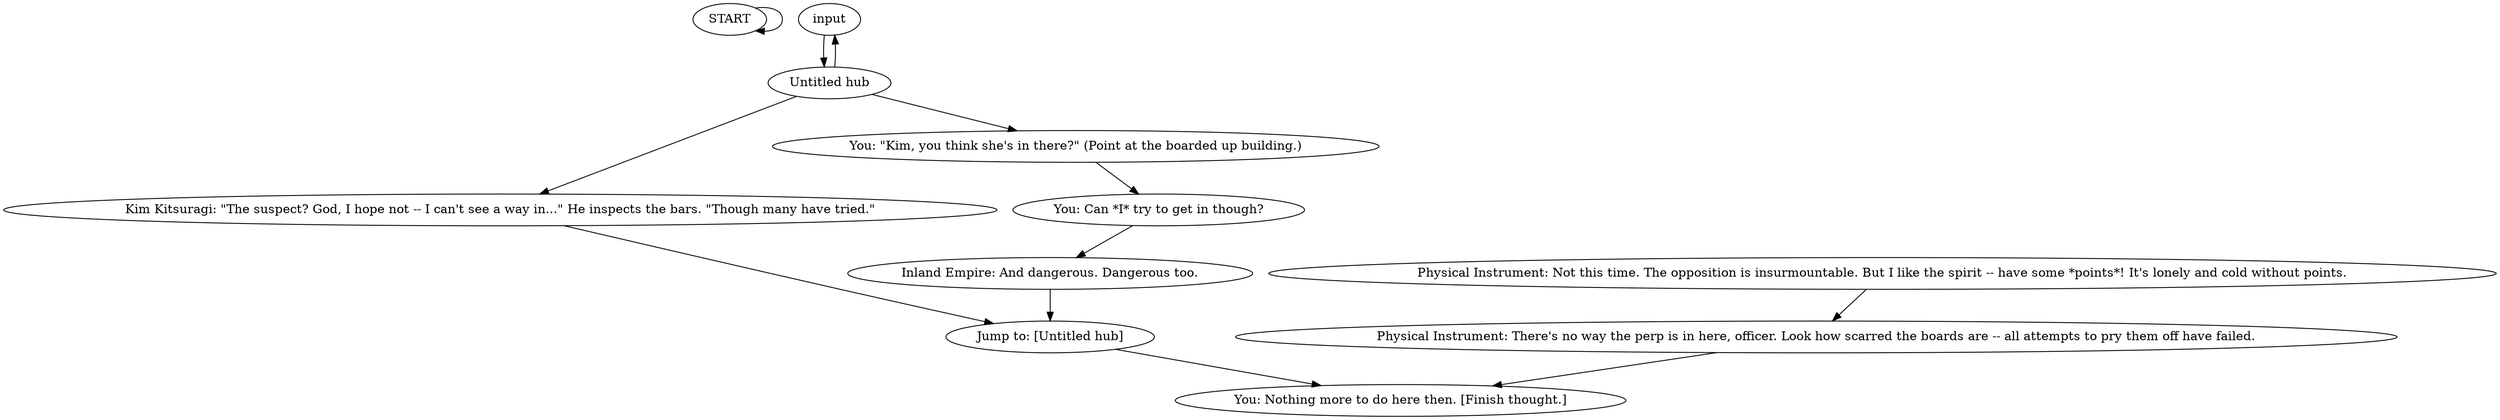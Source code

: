 # COAST ORB / bluedoororb
# Conversation with PhysInt.
# ==================================================
digraph G {
	  0 [label="START"];
	  1 [label="input"];
	  2 [label="You: Can *I* try to get in though?"];
	  3 [label="Kim Kitsuragi: \"The suspect? God, I hope not -- I can't see a way in...\" He inspects the bars. \"Though many have tried.\""];
	  4 [label="You: Nothing more to do here then. [Finish thought.]"];
	  5 [label="Untitled hub"];
	  6 [label="Physical Instrument: There's no way the perp is in here, officer. Look how scarred the boards are -- all attempts to pry them off have failed."];
	  7 [label="Inland Empire: And dangerous. Dangerous too."];
	  8 [label="Physical Instrument: Not this time. The opposition is insurmountable. But I like the spirit -- have some *points*! It's lonely and cold without points."];
	  9 [label="You: \"Kim, you think she's in there?\" (Point at the boarded up building.)"];
	  10 [label="Jump to: [Untitled hub]"];
	  0 -> 0
	  1 -> 5
	  2 -> 7
	  3 -> 10
	  5 -> 1
	  5 -> 3
	  5 -> 9
	  6 -> 4
	  7 -> 10
	  8 -> 6
	  9 -> 2
	  10 -> 4
}

